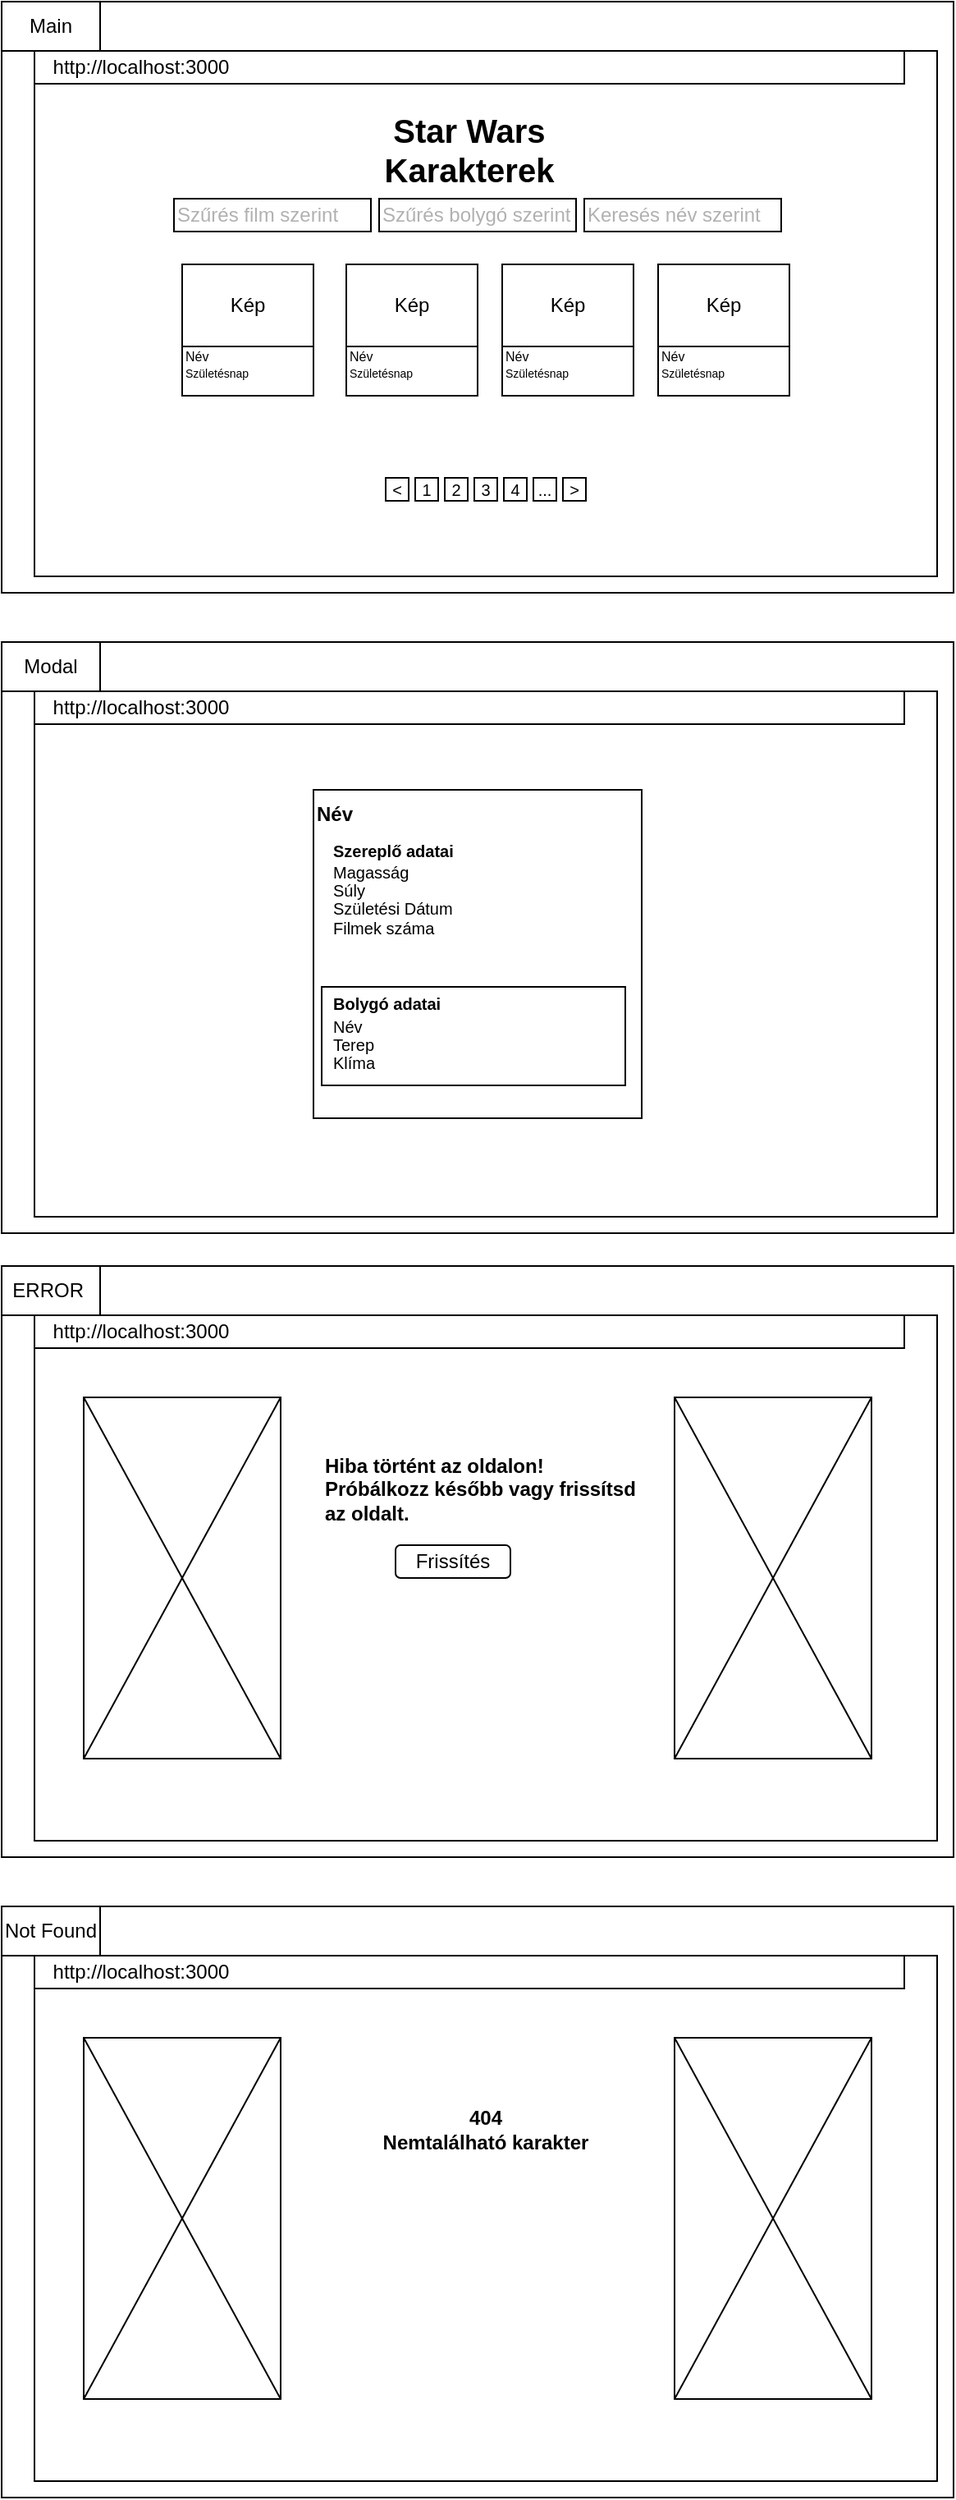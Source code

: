 <mxfile version="26.1.1">
  <diagram name="Page-1" id="PVBmyCOTqvaMAuaJDO0j">
    <mxGraphModel dx="984" dy="624" grid="1" gridSize="10" guides="1" tooltips="1" connect="1" arrows="1" fold="1" page="1" pageScale="1" pageWidth="850" pageHeight="1100" math="0" shadow="0">
      <root>
        <mxCell id="0" />
        <mxCell id="1" parent="0" />
        <mxCell id="1x_8c-c6TP2OaFzxgwlw-9" value="" style="group" parent="1" vertex="1" connectable="0">
          <mxGeometry x="30" y="10" width="580" height="360" as="geometry" />
        </mxCell>
        <mxCell id="1x_8c-c6TP2OaFzxgwlw-1" value="" style="rounded=0;whiteSpace=wrap;html=1;" parent="1x_8c-c6TP2OaFzxgwlw-9" vertex="1">
          <mxGeometry width="580" height="360" as="geometry" />
        </mxCell>
        <mxCell id="1x_8c-c6TP2OaFzxgwlw-2" value="Main" style="text;html=1;align=center;verticalAlign=middle;whiteSpace=wrap;rounded=0;strokeColor=default;" parent="1x_8c-c6TP2OaFzxgwlw-9" vertex="1">
          <mxGeometry width="60" height="30" as="geometry" />
        </mxCell>
        <mxCell id="1x_8c-c6TP2OaFzxgwlw-6" value="" style="rounded=0;whiteSpace=wrap;html=1;" parent="1x_8c-c6TP2OaFzxgwlw-9" vertex="1">
          <mxGeometry x="20" y="30" width="550" height="320" as="geometry" />
        </mxCell>
        <mxCell id="1x_8c-c6TP2OaFzxgwlw-7" value="" style="rounded=0;whiteSpace=wrap;html=1;" parent="1x_8c-c6TP2OaFzxgwlw-9" vertex="1">
          <mxGeometry x="20" y="30" width="530" height="20" as="geometry" />
        </mxCell>
        <mxCell id="1x_8c-c6TP2OaFzxgwlw-8" value="http://localhost:3000" style="text;html=1;align=center;verticalAlign=middle;whiteSpace=wrap;rounded=0;" parent="1x_8c-c6TP2OaFzxgwlw-9" vertex="1">
          <mxGeometry x="20" y="25" width="130" height="30" as="geometry" />
        </mxCell>
        <mxCell id="1x_8c-c6TP2OaFzxgwlw-11" value="Keresés név szerint" style="rounded=0;whiteSpace=wrap;html=1;textOpacity=30;align=left;" parent="1x_8c-c6TP2OaFzxgwlw-9" vertex="1">
          <mxGeometry x="355" y="120" width="120" height="20" as="geometry" />
        </mxCell>
        <mxCell id="1x_8c-c6TP2OaFzxgwlw-31" value="" style="group" parent="1x_8c-c6TP2OaFzxgwlw-9" vertex="1" connectable="0">
          <mxGeometry x="110" y="160" width="80" height="80" as="geometry" />
        </mxCell>
        <mxCell id="1x_8c-c6TP2OaFzxgwlw-33" value="" style="group" parent="1x_8c-c6TP2OaFzxgwlw-31" vertex="1" connectable="0">
          <mxGeometry width="80" height="80" as="geometry" />
        </mxCell>
        <mxCell id="1x_8c-c6TP2OaFzxgwlw-14" value="" style="whiteSpace=wrap;html=1;aspect=fixed;" parent="1x_8c-c6TP2OaFzxgwlw-33" vertex="1">
          <mxGeometry width="80" height="80" as="geometry" />
        </mxCell>
        <mxCell id="1x_8c-c6TP2OaFzxgwlw-15" value="&lt;span style=&quot;font-size: 8px;&quot;&gt;Név&lt;/span&gt;" style="text;html=1;align=left;verticalAlign=middle;whiteSpace=wrap;rounded=0;" parent="1x_8c-c6TP2OaFzxgwlw-33" vertex="1">
          <mxGeometry y="50" width="40" height="10" as="geometry" />
        </mxCell>
        <mxCell id="1x_8c-c6TP2OaFzxgwlw-27" value="&lt;span style=&quot;font-size: 7px;&quot;&gt;Születésnap&lt;/span&gt;" style="text;html=1;align=left;verticalAlign=middle;whiteSpace=wrap;rounded=0;" parent="1x_8c-c6TP2OaFzxgwlw-33" vertex="1">
          <mxGeometry y="60" width="50" height="10" as="geometry" />
        </mxCell>
        <mxCell id="1x_8c-c6TP2OaFzxgwlw-28" value="" style="rounded=0;whiteSpace=wrap;html=1;" parent="1x_8c-c6TP2OaFzxgwlw-33" vertex="1">
          <mxGeometry width="80" height="50" as="geometry" />
        </mxCell>
        <mxCell id="1x_8c-c6TP2OaFzxgwlw-29" value="Kép" style="text;html=1;align=center;verticalAlign=middle;whiteSpace=wrap;rounded=0;" parent="1x_8c-c6TP2OaFzxgwlw-33" vertex="1">
          <mxGeometry x="10" y="10" width="60" height="30" as="geometry" />
        </mxCell>
        <mxCell id="1x_8c-c6TP2OaFzxgwlw-34" value="" style="group" parent="1x_8c-c6TP2OaFzxgwlw-9" vertex="1" connectable="0">
          <mxGeometry x="210" y="160" width="80" height="80" as="geometry" />
        </mxCell>
        <mxCell id="1x_8c-c6TP2OaFzxgwlw-35" value="" style="whiteSpace=wrap;html=1;aspect=fixed;" parent="1x_8c-c6TP2OaFzxgwlw-34" vertex="1">
          <mxGeometry width="80" height="80" as="geometry" />
        </mxCell>
        <mxCell id="1x_8c-c6TP2OaFzxgwlw-36" value="&lt;span style=&quot;font-size: 8px;&quot;&gt;Név&lt;/span&gt;" style="text;html=1;align=left;verticalAlign=middle;whiteSpace=wrap;rounded=0;" parent="1x_8c-c6TP2OaFzxgwlw-34" vertex="1">
          <mxGeometry y="50" width="40" height="10" as="geometry" />
        </mxCell>
        <mxCell id="1x_8c-c6TP2OaFzxgwlw-37" value="&lt;span style=&quot;font-size: 7px;&quot;&gt;Születésnap&lt;/span&gt;" style="text;html=1;align=left;verticalAlign=middle;whiteSpace=wrap;rounded=0;" parent="1x_8c-c6TP2OaFzxgwlw-34" vertex="1">
          <mxGeometry y="60" width="50" height="10" as="geometry" />
        </mxCell>
        <mxCell id="1x_8c-c6TP2OaFzxgwlw-38" value="" style="rounded=0;whiteSpace=wrap;html=1;" parent="1x_8c-c6TP2OaFzxgwlw-34" vertex="1">
          <mxGeometry width="80" height="50" as="geometry" />
        </mxCell>
        <mxCell id="1x_8c-c6TP2OaFzxgwlw-39" value="Kép" style="text;html=1;align=center;verticalAlign=middle;whiteSpace=wrap;rounded=0;" parent="1x_8c-c6TP2OaFzxgwlw-34" vertex="1">
          <mxGeometry x="10" y="10" width="60" height="30" as="geometry" />
        </mxCell>
        <mxCell id="1x_8c-c6TP2OaFzxgwlw-40" value="" style="group" parent="1x_8c-c6TP2OaFzxgwlw-9" vertex="1" connectable="0">
          <mxGeometry x="305" y="160" width="80" height="80" as="geometry" />
        </mxCell>
        <mxCell id="1x_8c-c6TP2OaFzxgwlw-41" value="" style="whiteSpace=wrap;html=1;aspect=fixed;" parent="1x_8c-c6TP2OaFzxgwlw-40" vertex="1">
          <mxGeometry width="80" height="80" as="geometry" />
        </mxCell>
        <mxCell id="1x_8c-c6TP2OaFzxgwlw-42" value="&lt;span style=&quot;font-size: 8px;&quot;&gt;Név&lt;/span&gt;" style="text;html=1;align=left;verticalAlign=middle;whiteSpace=wrap;rounded=0;" parent="1x_8c-c6TP2OaFzxgwlw-40" vertex="1">
          <mxGeometry y="50" width="40" height="10" as="geometry" />
        </mxCell>
        <mxCell id="1x_8c-c6TP2OaFzxgwlw-43" value="&lt;span style=&quot;font-size: 7px;&quot;&gt;Születésnap&lt;/span&gt;" style="text;html=1;align=left;verticalAlign=middle;whiteSpace=wrap;rounded=0;" parent="1x_8c-c6TP2OaFzxgwlw-40" vertex="1">
          <mxGeometry y="60" width="50" height="10" as="geometry" />
        </mxCell>
        <mxCell id="1x_8c-c6TP2OaFzxgwlw-44" value="" style="rounded=0;whiteSpace=wrap;html=1;" parent="1x_8c-c6TP2OaFzxgwlw-40" vertex="1">
          <mxGeometry width="80" height="50" as="geometry" />
        </mxCell>
        <mxCell id="1x_8c-c6TP2OaFzxgwlw-45" value="Kép" style="text;html=1;align=center;verticalAlign=middle;whiteSpace=wrap;rounded=0;" parent="1x_8c-c6TP2OaFzxgwlw-40" vertex="1">
          <mxGeometry x="10" y="10" width="60" height="30" as="geometry" />
        </mxCell>
        <mxCell id="1x_8c-c6TP2OaFzxgwlw-70" value="" style="group" parent="1x_8c-c6TP2OaFzxgwlw-9" vertex="1" connectable="0">
          <mxGeometry x="234" y="290" width="122" height="14" as="geometry" />
        </mxCell>
        <mxCell id="1x_8c-c6TP2OaFzxgwlw-61" value="&lt;font style=&quot;font-size: 10px;&quot;&gt;&amp;lt;&lt;/font&gt;" style="whiteSpace=wrap;html=1;aspect=fixed;imageWidth=24;" parent="1x_8c-c6TP2OaFzxgwlw-70" vertex="1">
          <mxGeometry width="14" height="14" as="geometry" />
        </mxCell>
        <mxCell id="1x_8c-c6TP2OaFzxgwlw-67" value="" style="group" parent="1x_8c-c6TP2OaFzxgwlw-70" vertex="1" connectable="0">
          <mxGeometry x="36" width="86" height="14" as="geometry" />
        </mxCell>
        <mxCell id="1x_8c-c6TP2OaFzxgwlw-57" value="&lt;font style=&quot;font-size: 10px;&quot;&gt;2&lt;/font&gt;" style="whiteSpace=wrap;html=1;aspect=fixed;imageWidth=24;" parent="1x_8c-c6TP2OaFzxgwlw-67" vertex="1">
          <mxGeometry width="14" height="14" as="geometry" />
        </mxCell>
        <mxCell id="1x_8c-c6TP2OaFzxgwlw-66" value="" style="group" parent="1x_8c-c6TP2OaFzxgwlw-67" vertex="1" connectable="0">
          <mxGeometry x="18" width="68" height="14" as="geometry" />
        </mxCell>
        <mxCell id="1x_8c-c6TP2OaFzxgwlw-58" value="&lt;font style=&quot;font-size: 10px;&quot;&gt;3&lt;/font&gt;" style="whiteSpace=wrap;html=1;aspect=fixed;imageWidth=24;" parent="1x_8c-c6TP2OaFzxgwlw-66" vertex="1">
          <mxGeometry width="14" height="14" as="geometry" />
        </mxCell>
        <mxCell id="1x_8c-c6TP2OaFzxgwlw-65" value="" style="group" parent="1x_8c-c6TP2OaFzxgwlw-66" vertex="1" connectable="0">
          <mxGeometry x="18" width="50" height="14" as="geometry" />
        </mxCell>
        <mxCell id="1x_8c-c6TP2OaFzxgwlw-59" value="&lt;font style=&quot;font-size: 10px;&quot;&gt;4&lt;/font&gt;" style="whiteSpace=wrap;html=1;aspect=fixed;imageWidth=24;" parent="1x_8c-c6TP2OaFzxgwlw-65" vertex="1">
          <mxGeometry width="14" height="14" as="geometry" />
        </mxCell>
        <mxCell id="1x_8c-c6TP2OaFzxgwlw-64" value="" style="group" parent="1x_8c-c6TP2OaFzxgwlw-65" vertex="1" connectable="0">
          <mxGeometry x="18" width="32" height="14" as="geometry" />
        </mxCell>
        <mxCell id="1x_8c-c6TP2OaFzxgwlw-60" value="&lt;font style=&quot;font-size: 10px;&quot;&gt;...&lt;/font&gt;" style="whiteSpace=wrap;html=1;aspect=fixed;imageWidth=24;" parent="1x_8c-c6TP2OaFzxgwlw-64" vertex="1">
          <mxGeometry width="14" height="14" as="geometry" />
        </mxCell>
        <mxCell id="1x_8c-c6TP2OaFzxgwlw-63" value="&lt;font style=&quot;font-size: 10px;&quot;&gt;&amp;gt;&lt;/font&gt;" style="whiteSpace=wrap;html=1;aspect=fixed;imageWidth=24;" parent="1x_8c-c6TP2OaFzxgwlw-64" vertex="1">
          <mxGeometry x="18" width="14" height="14" as="geometry" />
        </mxCell>
        <mxCell id="1x_8c-c6TP2OaFzxgwlw-69" value="&lt;font style=&quot;font-size: 10px;&quot;&gt;1&lt;/font&gt;" style="whiteSpace=wrap;html=1;aspect=fixed;imageWidth=24;" parent="1x_8c-c6TP2OaFzxgwlw-70" vertex="1">
          <mxGeometry x="18" width="14" height="14" as="geometry" />
        </mxCell>
        <mxCell id="UzRjKwrnFh25wOeQwbuk-2" value="Szűrés bolygó szerint" style="rounded=0;whiteSpace=wrap;html=1;textOpacity=30;align=left;" vertex="1" parent="1x_8c-c6TP2OaFzxgwlw-9">
          <mxGeometry x="230" y="120" width="120" height="20" as="geometry" />
        </mxCell>
        <mxCell id="UzRjKwrnFh25wOeQwbuk-3" value="Szűrés film szerint" style="rounded=0;whiteSpace=wrap;html=1;textOpacity=30;align=left;" vertex="1" parent="1x_8c-c6TP2OaFzxgwlw-9">
          <mxGeometry x="105" y="120" width="120" height="20" as="geometry" />
        </mxCell>
        <mxCell id="1x_8c-c6TP2OaFzxgwlw-5" value="&lt;font style=&quot;font-size: 20px;&quot;&gt;&lt;b&gt;Star Wars &lt;br&gt;Karakterek&lt;/b&gt;&lt;/font&gt;" style="text;html=1;align=center;verticalAlign=middle;whiteSpace=wrap;rounded=0;" parent="1" vertex="1">
          <mxGeometry x="240" y="70" width="150" height="60" as="geometry" />
        </mxCell>
        <mxCell id="1x_8c-c6TP2OaFzxgwlw-46" value="" style="group" parent="1" vertex="1" connectable="0">
          <mxGeometry x="430" y="170" width="80" height="80" as="geometry" />
        </mxCell>
        <mxCell id="1x_8c-c6TP2OaFzxgwlw-47" value="" style="whiteSpace=wrap;html=1;aspect=fixed;" parent="1x_8c-c6TP2OaFzxgwlw-46" vertex="1">
          <mxGeometry width="80" height="80" as="geometry" />
        </mxCell>
        <mxCell id="1x_8c-c6TP2OaFzxgwlw-48" value="&lt;font style=&quot;font-size: 8px;&quot;&gt;Név&lt;/font&gt;" style="text;html=1;align=left;verticalAlign=middle;whiteSpace=wrap;rounded=0;" parent="1x_8c-c6TP2OaFzxgwlw-46" vertex="1">
          <mxGeometry y="50" width="40" height="10" as="geometry" />
        </mxCell>
        <mxCell id="1x_8c-c6TP2OaFzxgwlw-49" value="&lt;span style=&quot;font-size: 7px;&quot;&gt;Születésnap&lt;/span&gt;" style="text;html=1;align=left;verticalAlign=middle;whiteSpace=wrap;rounded=0;" parent="1x_8c-c6TP2OaFzxgwlw-46" vertex="1">
          <mxGeometry y="60" width="50" height="10" as="geometry" />
        </mxCell>
        <mxCell id="1x_8c-c6TP2OaFzxgwlw-50" value="" style="rounded=0;whiteSpace=wrap;html=1;" parent="1x_8c-c6TP2OaFzxgwlw-46" vertex="1">
          <mxGeometry width="80" height="50" as="geometry" />
        </mxCell>
        <mxCell id="1x_8c-c6TP2OaFzxgwlw-51" value="Kép" style="text;html=1;align=center;verticalAlign=middle;whiteSpace=wrap;rounded=0;" parent="1x_8c-c6TP2OaFzxgwlw-46" vertex="1">
          <mxGeometry x="10" y="10" width="60" height="30" as="geometry" />
        </mxCell>
        <mxCell id="1x_8c-c6TP2OaFzxgwlw-71" value="" style="group" parent="1" vertex="1" connectable="0">
          <mxGeometry x="30" y="400" width="580" height="360" as="geometry" />
        </mxCell>
        <mxCell id="1x_8c-c6TP2OaFzxgwlw-72" value="" style="rounded=0;whiteSpace=wrap;html=1;" parent="1x_8c-c6TP2OaFzxgwlw-71" vertex="1">
          <mxGeometry width="580" height="360" as="geometry" />
        </mxCell>
        <mxCell id="1x_8c-c6TP2OaFzxgwlw-73" value="Modal" style="text;html=1;align=center;verticalAlign=middle;whiteSpace=wrap;rounded=0;strokeColor=default;" parent="1x_8c-c6TP2OaFzxgwlw-71" vertex="1">
          <mxGeometry width="60" height="30" as="geometry" />
        </mxCell>
        <mxCell id="1x_8c-c6TP2OaFzxgwlw-74" value="" style="rounded=0;whiteSpace=wrap;html=1;" parent="1x_8c-c6TP2OaFzxgwlw-71" vertex="1">
          <mxGeometry x="20" y="30" width="550" height="320" as="geometry" />
        </mxCell>
        <mxCell id="1x_8c-c6TP2OaFzxgwlw-75" value="" style="rounded=0;whiteSpace=wrap;html=1;" parent="1x_8c-c6TP2OaFzxgwlw-71" vertex="1">
          <mxGeometry x="20" y="30" width="530" height="20" as="geometry" />
        </mxCell>
        <mxCell id="1x_8c-c6TP2OaFzxgwlw-76" value="http://localhost:3000" style="text;html=1;align=center;verticalAlign=middle;whiteSpace=wrap;rounded=0;" parent="1x_8c-c6TP2OaFzxgwlw-71" vertex="1">
          <mxGeometry x="20" y="25" width="130" height="30" as="geometry" />
        </mxCell>
        <mxCell id="1x_8c-c6TP2OaFzxgwlw-116" value="" style="whiteSpace=wrap;html=1;aspect=fixed;" parent="1x_8c-c6TP2OaFzxgwlw-71" vertex="1">
          <mxGeometry x="190" y="90" width="200" height="200" as="geometry" />
        </mxCell>
        <mxCell id="1x_8c-c6TP2OaFzxgwlw-117" value="Név" style="text;html=1;align=left;verticalAlign=middle;whiteSpace=wrap;rounded=0;fontStyle=1" parent="1x_8c-c6TP2OaFzxgwlw-71" vertex="1">
          <mxGeometry x="190" y="90" width="200" height="30" as="geometry" />
        </mxCell>
        <mxCell id="1x_8c-c6TP2OaFzxgwlw-123" value="" style="rounded=0;whiteSpace=wrap;html=1;" parent="1x_8c-c6TP2OaFzxgwlw-71" vertex="1">
          <mxGeometry x="195" y="210" width="185" height="60" as="geometry" />
        </mxCell>
        <mxCell id="1x_8c-c6TP2OaFzxgwlw-124" value="Szereplő adatai" style="text;html=1;align=left;verticalAlign=middle;whiteSpace=wrap;rounded=0;fontStyle=1;fontSize=10;" parent="1x_8c-c6TP2OaFzxgwlw-71" vertex="1">
          <mxGeometry x="200" y="117" width="110" height="20" as="geometry" />
        </mxCell>
        <mxCell id="1x_8c-c6TP2OaFzxgwlw-125" value="Magasság" style="text;html=1;align=left;verticalAlign=middle;whiteSpace=wrap;rounded=0;fontSize=10;" parent="1x_8c-c6TP2OaFzxgwlw-71" vertex="1">
          <mxGeometry x="200" y="136" width="60" height="8" as="geometry" />
        </mxCell>
        <mxCell id="1x_8c-c6TP2OaFzxgwlw-126" value="Súly" style="text;html=1;align=left;verticalAlign=middle;whiteSpace=wrap;rounded=0;fontSize=10;" parent="1x_8c-c6TP2OaFzxgwlw-71" vertex="1">
          <mxGeometry x="200" y="144" width="60" height="13" as="geometry" />
        </mxCell>
        <mxCell id="1x_8c-c6TP2OaFzxgwlw-127" value="Születési Dátum" style="text;html=1;align=left;verticalAlign=middle;whiteSpace=wrap;rounded=0;fontSize=10;" parent="1x_8c-c6TP2OaFzxgwlw-71" vertex="1">
          <mxGeometry x="200" y="157" width="100" height="9" as="geometry" />
        </mxCell>
        <mxCell id="1x_8c-c6TP2OaFzxgwlw-128" value="Filmek száma" style="text;html=1;align=left;verticalAlign=middle;whiteSpace=wrap;rounded=0;fontSize=10;" parent="1" vertex="1">
          <mxGeometry x="230" y="567" width="70" height="13" as="geometry" />
        </mxCell>
        <mxCell id="1x_8c-c6TP2OaFzxgwlw-129" value="Név" style="text;html=1;align=left;verticalAlign=middle;whiteSpace=wrap;rounded=0;fontSize=10;" parent="1" vertex="1">
          <mxGeometry x="230" y="630" width="60" height="8" as="geometry" />
        </mxCell>
        <mxCell id="1x_8c-c6TP2OaFzxgwlw-130" value="Terep" style="text;html=1;align=left;verticalAlign=middle;whiteSpace=wrap;rounded=0;fontSize=10;" parent="1" vertex="1">
          <mxGeometry x="230" y="638" width="60" height="13" as="geometry" />
        </mxCell>
        <mxCell id="1x_8c-c6TP2OaFzxgwlw-131" value="Klíma" style="text;html=1;align=left;verticalAlign=middle;whiteSpace=wrap;rounded=0;fontSize=10;" parent="1" vertex="1">
          <mxGeometry x="230" y="651" width="100" height="9" as="geometry" />
        </mxCell>
        <mxCell id="1x_8c-c6TP2OaFzxgwlw-133" value="Bolygó adatai" style="text;html=1;align=left;verticalAlign=middle;whiteSpace=wrap;rounded=0;fontStyle=1;fontSize=10;" parent="1" vertex="1">
          <mxGeometry x="230" y="610" width="110" height="20" as="geometry" />
        </mxCell>
        <mxCell id="UzRjKwrnFh25wOeQwbuk-4" value="" style="group" vertex="1" connectable="0" parent="1">
          <mxGeometry x="30" y="780" width="580" height="360" as="geometry" />
        </mxCell>
        <mxCell id="UzRjKwrnFh25wOeQwbuk-5" value="" style="rounded=0;whiteSpace=wrap;html=1;" vertex="1" parent="UzRjKwrnFh25wOeQwbuk-4">
          <mxGeometry width="580" height="360" as="geometry" />
        </mxCell>
        <mxCell id="UzRjKwrnFh25wOeQwbuk-6" value="ERROR&amp;nbsp;" style="text;html=1;align=center;verticalAlign=middle;whiteSpace=wrap;rounded=0;strokeColor=default;" vertex="1" parent="UzRjKwrnFh25wOeQwbuk-4">
          <mxGeometry width="60" height="30" as="geometry" />
        </mxCell>
        <mxCell id="UzRjKwrnFh25wOeQwbuk-7" value="" style="rounded=0;whiteSpace=wrap;html=1;" vertex="1" parent="UzRjKwrnFh25wOeQwbuk-4">
          <mxGeometry x="20" y="30" width="550" height="320" as="geometry" />
        </mxCell>
        <mxCell id="UzRjKwrnFh25wOeQwbuk-8" value="" style="rounded=0;whiteSpace=wrap;html=1;" vertex="1" parent="UzRjKwrnFh25wOeQwbuk-4">
          <mxGeometry x="20" y="30" width="530" height="20" as="geometry" />
        </mxCell>
        <mxCell id="UzRjKwrnFh25wOeQwbuk-9" value="http://localhost:3000" style="text;html=1;align=center;verticalAlign=middle;whiteSpace=wrap;rounded=0;" vertex="1" parent="UzRjKwrnFh25wOeQwbuk-4">
          <mxGeometry x="20" y="25" width="130" height="30" as="geometry" />
        </mxCell>
        <mxCell id="UzRjKwrnFh25wOeQwbuk-11" value="Hiba történt az oldalon! Próbálkozz később vagy frissítsd az oldalt." style="text;html=1;align=left;verticalAlign=middle;whiteSpace=wrap;rounded=0;fontStyle=1" vertex="1" parent="UzRjKwrnFh25wOeQwbuk-4">
          <mxGeometry x="195" y="106" width="200" height="60" as="geometry" />
        </mxCell>
        <mxCell id="UzRjKwrnFh25wOeQwbuk-22" value="Frissítés" style="rounded=1;whiteSpace=wrap;html=1;" vertex="1" parent="UzRjKwrnFh25wOeQwbuk-4">
          <mxGeometry x="240" y="170" width="70" height="20" as="geometry" />
        </mxCell>
        <mxCell id="UzRjKwrnFh25wOeQwbuk-23" value="" style="rounded=0;whiteSpace=wrap;html=1;" vertex="1" parent="UzRjKwrnFh25wOeQwbuk-4">
          <mxGeometry x="50" y="80" width="120" height="220" as="geometry" />
        </mxCell>
        <mxCell id="UzRjKwrnFh25wOeQwbuk-33" value="" style="rounded=0;whiteSpace=wrap;html=1;" vertex="1" parent="UzRjKwrnFh25wOeQwbuk-4">
          <mxGeometry x="410" y="80" width="120" height="220" as="geometry" />
        </mxCell>
        <mxCell id="UzRjKwrnFh25wOeQwbuk-34" value="" style="endArrow=none;html=1;rounded=0;entryX=1;entryY=0;entryDx=0;entryDy=0;exitX=0;exitY=1;exitDx=0;exitDy=0;" edge="1" parent="UzRjKwrnFh25wOeQwbuk-4" source="UzRjKwrnFh25wOeQwbuk-33" target="UzRjKwrnFh25wOeQwbuk-33">
          <mxGeometry width="50" height="50" relative="1" as="geometry">
            <mxPoint x="450" y="220" as="sourcePoint" />
            <mxPoint x="500" y="170" as="targetPoint" />
          </mxGeometry>
        </mxCell>
        <mxCell id="UzRjKwrnFh25wOeQwbuk-35" value="" style="endArrow=none;html=1;rounded=0;entryX=0;entryY=0;entryDx=0;entryDy=0;exitX=1;exitY=1;exitDx=0;exitDy=0;" edge="1" parent="UzRjKwrnFh25wOeQwbuk-4" source="UzRjKwrnFh25wOeQwbuk-33" target="UzRjKwrnFh25wOeQwbuk-33">
          <mxGeometry width="50" height="50" relative="1" as="geometry">
            <mxPoint x="420" y="310" as="sourcePoint" />
            <mxPoint x="540" y="90" as="targetPoint" />
          </mxGeometry>
        </mxCell>
        <mxCell id="UzRjKwrnFh25wOeQwbuk-36" value="" style="endArrow=none;html=1;rounded=0;entryX=1;entryY=0;entryDx=0;entryDy=0;exitX=0;exitY=1;exitDx=0;exitDy=0;" edge="1" parent="UzRjKwrnFh25wOeQwbuk-4" source="UzRjKwrnFh25wOeQwbuk-23" target="UzRjKwrnFh25wOeQwbuk-23">
          <mxGeometry width="50" height="50" relative="1" as="geometry">
            <mxPoint x="170" y="390" as="sourcePoint" />
            <mxPoint x="220" y="340" as="targetPoint" />
          </mxGeometry>
        </mxCell>
        <mxCell id="UzRjKwrnFh25wOeQwbuk-37" value="" style="endArrow=none;html=1;rounded=0;entryX=0;entryY=0;entryDx=0;entryDy=0;exitX=1;exitY=1;exitDx=0;exitDy=0;" edge="1" parent="UzRjKwrnFh25wOeQwbuk-4" source="UzRjKwrnFh25wOeQwbuk-23" target="UzRjKwrnFh25wOeQwbuk-23">
          <mxGeometry width="50" height="50" relative="1" as="geometry">
            <mxPoint x="60" y="310" as="sourcePoint" />
            <mxPoint x="180" y="90" as="targetPoint" />
          </mxGeometry>
        </mxCell>
        <mxCell id="UzRjKwrnFh25wOeQwbuk-38" value="" style="group" vertex="1" connectable="0" parent="1">
          <mxGeometry x="30" y="1170" width="580" height="360" as="geometry" />
        </mxCell>
        <mxCell id="UzRjKwrnFh25wOeQwbuk-39" value="" style="rounded=0;whiteSpace=wrap;html=1;" vertex="1" parent="UzRjKwrnFh25wOeQwbuk-38">
          <mxGeometry width="580" height="360" as="geometry" />
        </mxCell>
        <mxCell id="UzRjKwrnFh25wOeQwbuk-40" value="Not Found" style="text;html=1;align=center;verticalAlign=middle;whiteSpace=wrap;rounded=0;strokeColor=default;" vertex="1" parent="UzRjKwrnFh25wOeQwbuk-38">
          <mxGeometry width="60" height="30" as="geometry" />
        </mxCell>
        <mxCell id="UzRjKwrnFh25wOeQwbuk-41" value="" style="rounded=0;whiteSpace=wrap;html=1;" vertex="1" parent="UzRjKwrnFh25wOeQwbuk-38">
          <mxGeometry x="20" y="30" width="550" height="320" as="geometry" />
        </mxCell>
        <mxCell id="UzRjKwrnFh25wOeQwbuk-42" value="" style="rounded=0;whiteSpace=wrap;html=1;" vertex="1" parent="UzRjKwrnFh25wOeQwbuk-38">
          <mxGeometry x="20" y="30" width="530" height="20" as="geometry" />
        </mxCell>
        <mxCell id="UzRjKwrnFh25wOeQwbuk-43" value="http://localhost:3000" style="text;html=1;align=center;verticalAlign=middle;whiteSpace=wrap;rounded=0;" vertex="1" parent="UzRjKwrnFh25wOeQwbuk-38">
          <mxGeometry x="20" y="25" width="130" height="30" as="geometry" />
        </mxCell>
        <mxCell id="UzRjKwrnFh25wOeQwbuk-44" value="404&lt;br&gt;Nemtalálható karakter" style="text;html=1;align=center;verticalAlign=middle;whiteSpace=wrap;rounded=0;fontStyle=1" vertex="1" parent="UzRjKwrnFh25wOeQwbuk-38">
          <mxGeometry x="195" y="106" width="200" height="60" as="geometry" />
        </mxCell>
        <mxCell id="UzRjKwrnFh25wOeQwbuk-46" value="" style="rounded=0;whiteSpace=wrap;html=1;" vertex="1" parent="UzRjKwrnFh25wOeQwbuk-38">
          <mxGeometry x="50" y="80" width="120" height="220" as="geometry" />
        </mxCell>
        <mxCell id="UzRjKwrnFh25wOeQwbuk-47" value="" style="rounded=0;whiteSpace=wrap;html=1;" vertex="1" parent="UzRjKwrnFh25wOeQwbuk-38">
          <mxGeometry x="410" y="80" width="120" height="220" as="geometry" />
        </mxCell>
        <mxCell id="UzRjKwrnFh25wOeQwbuk-48" value="" style="endArrow=none;html=1;rounded=0;entryX=1;entryY=0;entryDx=0;entryDy=0;exitX=0;exitY=1;exitDx=0;exitDy=0;" edge="1" parent="UzRjKwrnFh25wOeQwbuk-38" source="UzRjKwrnFh25wOeQwbuk-47" target="UzRjKwrnFh25wOeQwbuk-47">
          <mxGeometry width="50" height="50" relative="1" as="geometry">
            <mxPoint x="450" y="220" as="sourcePoint" />
            <mxPoint x="500" y="170" as="targetPoint" />
          </mxGeometry>
        </mxCell>
        <mxCell id="UzRjKwrnFh25wOeQwbuk-49" value="" style="endArrow=none;html=1;rounded=0;entryX=0;entryY=0;entryDx=0;entryDy=0;exitX=1;exitY=1;exitDx=0;exitDy=0;" edge="1" parent="UzRjKwrnFh25wOeQwbuk-38" source="UzRjKwrnFh25wOeQwbuk-47" target="UzRjKwrnFh25wOeQwbuk-47">
          <mxGeometry width="50" height="50" relative="1" as="geometry">
            <mxPoint x="420" y="310" as="sourcePoint" />
            <mxPoint x="540" y="90" as="targetPoint" />
          </mxGeometry>
        </mxCell>
        <mxCell id="UzRjKwrnFh25wOeQwbuk-50" value="" style="endArrow=none;html=1;rounded=0;entryX=1;entryY=0;entryDx=0;entryDy=0;exitX=0;exitY=1;exitDx=0;exitDy=0;" edge="1" parent="UzRjKwrnFh25wOeQwbuk-38" source="UzRjKwrnFh25wOeQwbuk-46" target="UzRjKwrnFh25wOeQwbuk-46">
          <mxGeometry width="50" height="50" relative="1" as="geometry">
            <mxPoint x="170" y="390" as="sourcePoint" />
            <mxPoint x="220" y="340" as="targetPoint" />
          </mxGeometry>
        </mxCell>
        <mxCell id="UzRjKwrnFh25wOeQwbuk-51" value="" style="endArrow=none;html=1;rounded=0;entryX=0;entryY=0;entryDx=0;entryDy=0;exitX=1;exitY=1;exitDx=0;exitDy=0;" edge="1" parent="UzRjKwrnFh25wOeQwbuk-38" source="UzRjKwrnFh25wOeQwbuk-46" target="UzRjKwrnFh25wOeQwbuk-46">
          <mxGeometry width="50" height="50" relative="1" as="geometry">
            <mxPoint x="60" y="310" as="sourcePoint" />
            <mxPoint x="180" y="90" as="targetPoint" />
          </mxGeometry>
        </mxCell>
      </root>
    </mxGraphModel>
  </diagram>
</mxfile>

